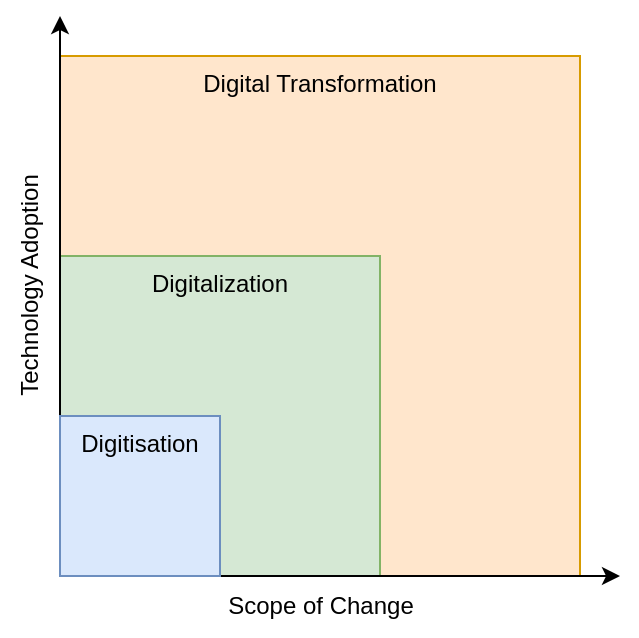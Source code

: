 <mxfile version="21.5.1" type="device">
  <diagram name="Page-1" id="5KxrN0O_GUH_-jwwpVI0">
    <mxGraphModel dx="648" dy="693" grid="1" gridSize="10" guides="1" tooltips="1" connect="1" arrows="1" fold="1" page="1" pageScale="1" pageWidth="827" pageHeight="1169" math="0" shadow="0">
      <root>
        <mxCell id="0" />
        <mxCell id="1" parent="0" />
        <mxCell id="wEuMn6yE03sUONC7wXa--7" value="Digital Transformation" style="whiteSpace=wrap;html=1;aspect=fixed;fillColor=#ffe6cc;labelPosition=center;verticalLabelPosition=middle;align=center;verticalAlign=top;strokeColor=#d79b00;" vertex="1" parent="1">
          <mxGeometry x="210" y="140" width="260" height="260" as="geometry" />
        </mxCell>
        <mxCell id="wEuMn6yE03sUONC7wXa--6" value="Digitalization" style="whiteSpace=wrap;html=1;aspect=fixed;fillColor=#d5e8d4;labelPosition=center;verticalLabelPosition=middle;align=center;verticalAlign=top;strokeColor=#82b366;" vertex="1" parent="1">
          <mxGeometry x="210" y="240" width="160" height="160" as="geometry" />
        </mxCell>
        <mxCell id="wEuMn6yE03sUONC7wXa--1" value="" style="endArrow=classic;html=1;rounded=0;" edge="1" parent="1">
          <mxGeometry width="50" height="50" relative="1" as="geometry">
            <mxPoint x="210" y="400" as="sourcePoint" />
            <mxPoint x="490" y="400" as="targetPoint" />
          </mxGeometry>
        </mxCell>
        <mxCell id="wEuMn6yE03sUONC7wXa--2" value="" style="endArrow=classic;html=1;rounded=0;" edge="1" parent="1">
          <mxGeometry width="50" height="50" relative="1" as="geometry">
            <mxPoint x="210" y="400" as="sourcePoint" />
            <mxPoint x="210" y="120" as="targetPoint" />
          </mxGeometry>
        </mxCell>
        <mxCell id="wEuMn6yE03sUONC7wXa--5" value="Digitisation" style="whiteSpace=wrap;html=1;aspect=fixed;fillColor=#dae8fc;labelPosition=center;verticalLabelPosition=middle;align=center;verticalAlign=top;strokeColor=#6c8ebf;" vertex="1" parent="1">
          <mxGeometry x="210" y="320" width="80" height="80" as="geometry" />
        </mxCell>
        <mxCell id="wEuMn6yE03sUONC7wXa--8" value="Scope of Change" style="text;html=1;align=center;verticalAlign=middle;resizable=0;points=[];autosize=1;strokeColor=none;fillColor=none;" vertex="1" parent="1">
          <mxGeometry x="280" y="400" width="120" height="30" as="geometry" />
        </mxCell>
        <mxCell id="wEuMn6yE03sUONC7wXa--9" value="Technology Adoption" style="text;html=1;align=center;verticalAlign=middle;resizable=0;points=[];autosize=1;strokeColor=none;fillColor=none;rotation=-90;" vertex="1" parent="1">
          <mxGeometry x="130" y="240" width="130" height="30" as="geometry" />
        </mxCell>
      </root>
    </mxGraphModel>
  </diagram>
</mxfile>
